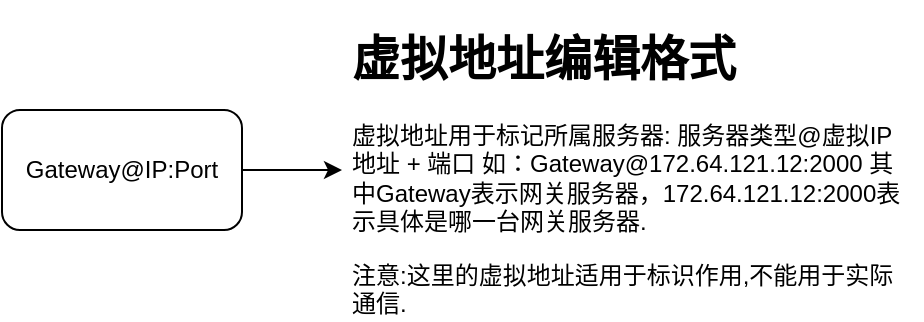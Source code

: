 <mxfile>
    <diagram id="pySBB1AfDvzeatgzIZf1" name="第 1 页">
        <mxGraphModel dx="1000" dy="475" grid="1" gridSize="10" guides="1" tooltips="1" connect="1" arrows="1" fold="1" page="1" pageScale="1" pageWidth="827" pageHeight="1169" math="0" shadow="0">
            <root>
                <mxCell id="0"/>
                <mxCell id="1" parent="0"/>
                <mxCell id="4" style="edgeStyle=none;html=1;entryX=0;entryY=0.5;entryDx=0;entryDy=0;" parent="1" source="2" target="3" edge="1">
                    <mxGeometry relative="1" as="geometry"/>
                </mxCell>
                <mxCell id="2" value="Gateway@IP:Port" style="rounded=1;whiteSpace=wrap;html=1;" parent="1" vertex="1">
                    <mxGeometry x="190" y="155" width="120" height="60" as="geometry"/>
                </mxCell>
                <mxCell id="3" value="&lt;h1&gt;虚拟地址编辑格式&lt;/h1&gt;&lt;p&gt;虚拟地址用于标记所属服务器: 服务器类型@虚拟IP地址 + 端口 如：Gateway@172.64.121.12:2000 其中Gateway表示网关服务器，172.64.121.12:2000表示具体是哪一台网关服务器.&lt;/p&gt;&lt;p&gt;注意:这里的虚拟地址适用于标识作用,不能用于实际通信.&lt;/p&gt;" style="text;html=1;strokeColor=none;fillColor=none;spacing=5;spacingTop=-20;whiteSpace=wrap;overflow=hidden;rounded=0;" parent="1" vertex="1">
                    <mxGeometry x="360" y="110" width="290" height="150" as="geometry"/>
                </mxCell>
            </root>
        </mxGraphModel>
    </diagram>
</mxfile>